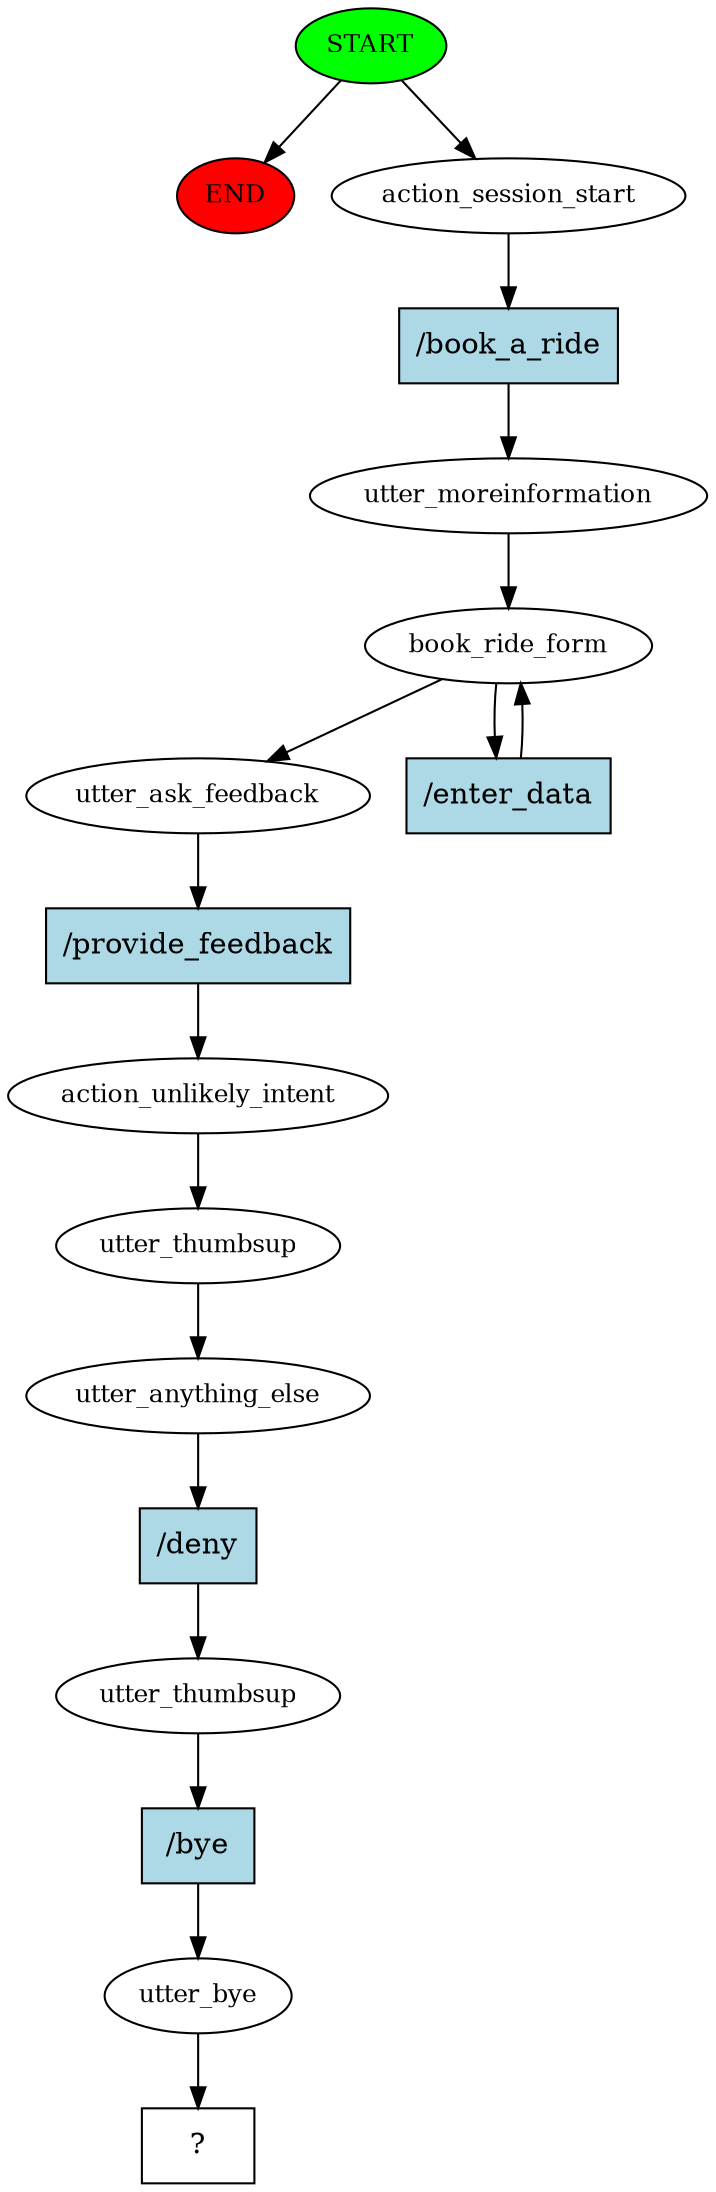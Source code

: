 digraph  {
0 [class="start active", fillcolor=green, fontsize=12, label=START, style=filled];
"-1" [class=end, fillcolor=red, fontsize=12, label=END, style=filled];
1 [class=active, fontsize=12, label=action_session_start];
2 [class=active, fontsize=12, label=utter_moreinformation];
3 [class=active, fontsize=12, label=book_ride_form];
9 [class=active, fontsize=12, label=utter_ask_feedback];
10 [class=active, fontsize=12, label=action_unlikely_intent];
11 [class=active, fontsize=12, label=utter_thumbsup];
12 [class=active, fontsize=12, label=utter_anything_else];
13 [class=active, fontsize=12, label=utter_thumbsup];
14 [class=active, fontsize=12, label=utter_bye];
15 [class="intent dashed active", label="  ?  ", shape=rect];
16 [class="intent active", fillcolor=lightblue, label="/book_a_ride", shape=rect, style=filled];
17 [class="intent active", fillcolor=lightblue, label="/enter_data", shape=rect, style=filled];
18 [class="intent active", fillcolor=lightblue, label="/provide_feedback", shape=rect, style=filled];
19 [class="intent active", fillcolor=lightblue, label="/deny", shape=rect, style=filled];
20 [class="intent active", fillcolor=lightblue, label="/bye", shape=rect, style=filled];
0 -> "-1"  [class="", key=NONE, label=""];
0 -> 1  [class=active, key=NONE, label=""];
1 -> 16  [class=active, key=0];
2 -> 3  [class=active, key=NONE, label=""];
3 -> 9  [class=active, key=NONE, label=""];
3 -> 17  [class=active, key=0];
9 -> 18  [class=active, key=0];
10 -> 11  [class=active, key=NONE, label=""];
11 -> 12  [class=active, key=NONE, label=""];
12 -> 19  [class=active, key=0];
13 -> 20  [class=active, key=0];
14 -> 15  [class=active, key=NONE, label=""];
16 -> 2  [class=active, key=0];
17 -> 3  [class=active, key=0];
18 -> 10  [class=active, key=0];
19 -> 13  [class=active, key=0];
20 -> 14  [class=active, key=0];
}
